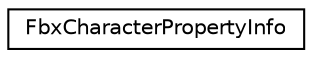 digraph "クラス階層図"
{
  edge [fontname="Helvetica",fontsize="10",labelfontname="Helvetica",labelfontsize="10"];
  node [fontname="Helvetica",fontsize="10",shape=record];
  rankdir="LR";
  Node0 [label="FbxCharacterPropertyInfo",height=0.2,width=0.4,color="black", fillcolor="white", style="filled",URL="$class_fbx_character_property_info.html"];
}

